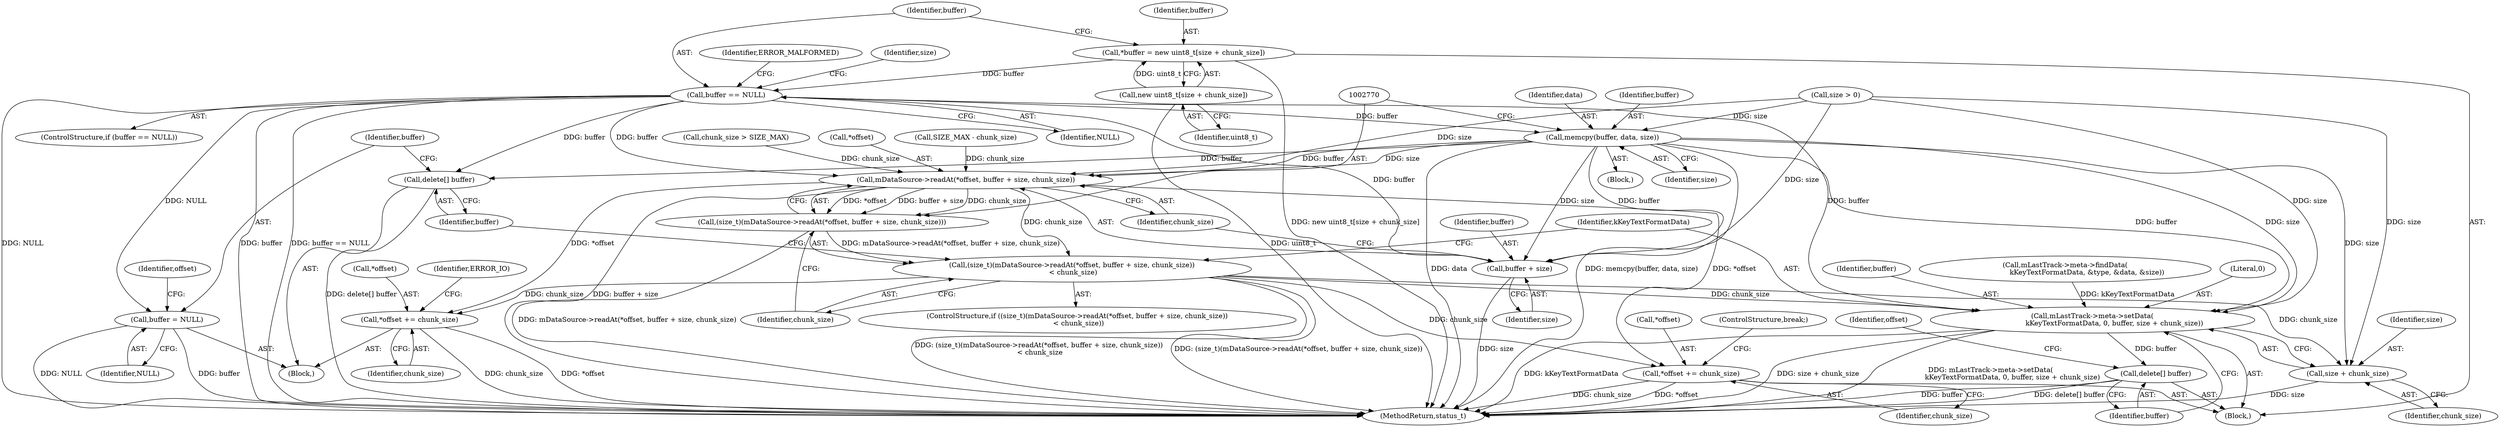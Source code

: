 digraph "0_Android_6fe85f7e15203e48df2cc3e8e1c4bc6ad49dc968@integer" {
"1002747" [label="(Call,*buffer = new uint8_t[size + chunk_size])"];
"1002749" [label="(Call,new uint8_t[size + chunk_size])"];
"1002752" [label="(Call,buffer == NULL)"];
"1002763" [label="(Call,memcpy(buffer, data, size))"];
"1002771" [label="(Call,mDataSource->readAt(*offset, buffer + size, chunk_size))"];
"1002769" [label="(Call,(size_t)(mDataSource->readAt(*offset, buffer + size, chunk_size)))"];
"1002768" [label="(Call,(size_t)(mDataSource->readAt(*offset, buffer + size, chunk_size))\n < chunk_size)"];
"1002785" [label="(Call,*offset += chunk_size)"];
"1002791" [label="(Call,mLastTrack->meta->setData(\n                    kKeyTextFormatData, 0, buffer, size + chunk_size))"];
"1002798" [label="(Call,delete[] buffer)"];
"1002795" [label="(Call,size + chunk_size)"];
"1002800" [label="(Call,*offset += chunk_size)"];
"1002774" [label="(Call,buffer + size)"];
"1002780" [label="(Call,delete[] buffer)"];
"1002782" [label="(Call,buffer = NULL)"];
"1002721" [label="(Call,mLastTrack->meta->findData(\n                    kKeyTextFormatData, &type, &data, &size))"];
"1002759" [label="(Call,size > 0)"];
"1002804" [label="(ControlStructure,break;)"];
"1002754" [label="(Identifier,NULL)"];
"1002802" [label="(Identifier,offset)"];
"1002772" [label="(Call,*offset)"];
"1002750" [label="(Identifier,uint8_t)"];
"1002800" [label="(Call,*offset += chunk_size)"];
"1002762" [label="(Block,)"];
"1002752" [label="(Call,buffer == NULL)"];
"1002931" [label="(MethodReturn,status_t)"];
"1002769" [label="(Call,(size_t)(mDataSource->readAt(*offset, buffer + size, chunk_size)))"];
"1002739" [label="(Call,SIZE_MAX - chunk_size)"];
"1002753" [label="(Identifier,buffer)"];
"1002793" [label="(Literal,0)"];
"1002797" [label="(Identifier,chunk_size)"];
"1002775" [label="(Identifier,buffer)"];
"1002792" [label="(Identifier,kKeyTextFormatData)"];
"1002783" [label="(Identifier,buffer)"];
"1002780" [label="(Call,delete[] buffer)"];
"1002764" [label="(Identifier,buffer)"];
"1002751" [label="(ControlStructure,if (buffer == NULL))"];
"1002791" [label="(Call,mLastTrack->meta->setData(\n                    kKeyTextFormatData, 0, buffer, size + chunk_size))"];
"1002796" [label="(Identifier,size)"];
"1002766" [label="(Identifier,size)"];
"1002798" [label="(Call,delete[] buffer)"];
"1002774" [label="(Call,buffer + size)"];
"1002771" [label="(Call,mDataSource->readAt(*offset, buffer + size, chunk_size))"];
"1002748" [label="(Identifier,buffer)"];
"1002749" [label="(Call,new uint8_t[size + chunk_size])"];
"1002779" [label="(Block,)"];
"1002776" [label="(Identifier,size)"];
"1002801" [label="(Call,*offset)"];
"1002781" [label="(Identifier,buffer)"];
"1002712" [label="(Block,)"];
"1002778" [label="(Identifier,chunk_size)"];
"1002784" [label="(Identifier,NULL)"];
"1002785" [label="(Call,*offset += chunk_size)"];
"1002790" [label="(Identifier,ERROR_IO)"];
"1002787" [label="(Identifier,offset)"];
"1002768" [label="(Call,(size_t)(mDataSource->readAt(*offset, buffer + size, chunk_size))\n < chunk_size)"];
"1002747" [label="(Call,*buffer = new uint8_t[size + chunk_size])"];
"1002735" [label="(Call,chunk_size > SIZE_MAX)"];
"1002767" [label="(ControlStructure,if ((size_t)(mDataSource->readAt(*offset, buffer + size, chunk_size))\n < chunk_size))"];
"1002765" [label="(Identifier,data)"];
"1002786" [label="(Call,*offset)"];
"1002799" [label="(Identifier,buffer)"];
"1002777" [label="(Identifier,chunk_size)"];
"1002757" [label="(Identifier,ERROR_MALFORMED)"];
"1002782" [label="(Call,buffer = NULL)"];
"1002760" [label="(Identifier,size)"];
"1002795" [label="(Call,size + chunk_size)"];
"1002763" [label="(Call,memcpy(buffer, data, size))"];
"1002794" [label="(Identifier,buffer)"];
"1002788" [label="(Identifier,chunk_size)"];
"1002803" [label="(Identifier,chunk_size)"];
"1002747" -> "1002712"  [label="AST: "];
"1002747" -> "1002749"  [label="CFG: "];
"1002748" -> "1002747"  [label="AST: "];
"1002749" -> "1002747"  [label="AST: "];
"1002753" -> "1002747"  [label="CFG: "];
"1002747" -> "1002931"  [label="DDG: new uint8_t[size + chunk_size]"];
"1002749" -> "1002747"  [label="DDG: uint8_t"];
"1002747" -> "1002752"  [label="DDG: buffer"];
"1002749" -> "1002750"  [label="CFG: "];
"1002750" -> "1002749"  [label="AST: "];
"1002749" -> "1002931"  [label="DDG: uint8_t"];
"1002752" -> "1002751"  [label="AST: "];
"1002752" -> "1002754"  [label="CFG: "];
"1002753" -> "1002752"  [label="AST: "];
"1002754" -> "1002752"  [label="AST: "];
"1002757" -> "1002752"  [label="CFG: "];
"1002760" -> "1002752"  [label="CFG: "];
"1002752" -> "1002931"  [label="DDG: NULL"];
"1002752" -> "1002931"  [label="DDG: buffer"];
"1002752" -> "1002931"  [label="DDG: buffer == NULL"];
"1002752" -> "1002763"  [label="DDG: buffer"];
"1002752" -> "1002771"  [label="DDG: buffer"];
"1002752" -> "1002774"  [label="DDG: buffer"];
"1002752" -> "1002780"  [label="DDG: buffer"];
"1002752" -> "1002782"  [label="DDG: NULL"];
"1002752" -> "1002791"  [label="DDG: buffer"];
"1002763" -> "1002762"  [label="AST: "];
"1002763" -> "1002766"  [label="CFG: "];
"1002764" -> "1002763"  [label="AST: "];
"1002765" -> "1002763"  [label="AST: "];
"1002766" -> "1002763"  [label="AST: "];
"1002770" -> "1002763"  [label="CFG: "];
"1002763" -> "1002931"  [label="DDG: data"];
"1002763" -> "1002931"  [label="DDG: memcpy(buffer, data, size)"];
"1002759" -> "1002763"  [label="DDG: size"];
"1002763" -> "1002771"  [label="DDG: buffer"];
"1002763" -> "1002771"  [label="DDG: size"];
"1002763" -> "1002774"  [label="DDG: buffer"];
"1002763" -> "1002774"  [label="DDG: size"];
"1002763" -> "1002780"  [label="DDG: buffer"];
"1002763" -> "1002791"  [label="DDG: buffer"];
"1002763" -> "1002791"  [label="DDG: size"];
"1002763" -> "1002795"  [label="DDG: size"];
"1002771" -> "1002769"  [label="AST: "];
"1002771" -> "1002777"  [label="CFG: "];
"1002772" -> "1002771"  [label="AST: "];
"1002774" -> "1002771"  [label="AST: "];
"1002777" -> "1002771"  [label="AST: "];
"1002769" -> "1002771"  [label="CFG: "];
"1002771" -> "1002931"  [label="DDG: buffer + size"];
"1002771" -> "1002769"  [label="DDG: *offset"];
"1002771" -> "1002769"  [label="DDG: buffer + size"];
"1002771" -> "1002769"  [label="DDG: chunk_size"];
"1002759" -> "1002771"  [label="DDG: size"];
"1002739" -> "1002771"  [label="DDG: chunk_size"];
"1002735" -> "1002771"  [label="DDG: chunk_size"];
"1002771" -> "1002768"  [label="DDG: chunk_size"];
"1002771" -> "1002785"  [label="DDG: *offset"];
"1002771" -> "1002800"  [label="DDG: *offset"];
"1002769" -> "1002768"  [label="AST: "];
"1002770" -> "1002769"  [label="AST: "];
"1002778" -> "1002769"  [label="CFG: "];
"1002769" -> "1002931"  [label="DDG: mDataSource->readAt(*offset, buffer + size, chunk_size)"];
"1002769" -> "1002768"  [label="DDG: mDataSource->readAt(*offset, buffer + size, chunk_size)"];
"1002768" -> "1002767"  [label="AST: "];
"1002768" -> "1002778"  [label="CFG: "];
"1002778" -> "1002768"  [label="AST: "];
"1002781" -> "1002768"  [label="CFG: "];
"1002792" -> "1002768"  [label="CFG: "];
"1002768" -> "1002931"  [label="DDG: (size_t)(mDataSource->readAt(*offset, buffer + size, chunk_size))\n < chunk_size"];
"1002768" -> "1002931"  [label="DDG: (size_t)(mDataSource->readAt(*offset, buffer + size, chunk_size))"];
"1002768" -> "1002785"  [label="DDG: chunk_size"];
"1002768" -> "1002791"  [label="DDG: chunk_size"];
"1002768" -> "1002795"  [label="DDG: chunk_size"];
"1002768" -> "1002800"  [label="DDG: chunk_size"];
"1002785" -> "1002779"  [label="AST: "];
"1002785" -> "1002788"  [label="CFG: "];
"1002786" -> "1002785"  [label="AST: "];
"1002788" -> "1002785"  [label="AST: "];
"1002790" -> "1002785"  [label="CFG: "];
"1002785" -> "1002931"  [label="DDG: chunk_size"];
"1002785" -> "1002931"  [label="DDG: *offset"];
"1002791" -> "1002712"  [label="AST: "];
"1002791" -> "1002795"  [label="CFG: "];
"1002792" -> "1002791"  [label="AST: "];
"1002793" -> "1002791"  [label="AST: "];
"1002794" -> "1002791"  [label="AST: "];
"1002795" -> "1002791"  [label="AST: "];
"1002799" -> "1002791"  [label="CFG: "];
"1002791" -> "1002931"  [label="DDG: mLastTrack->meta->setData(\n                    kKeyTextFormatData, 0, buffer, size + chunk_size)"];
"1002791" -> "1002931"  [label="DDG: kKeyTextFormatData"];
"1002791" -> "1002931"  [label="DDG: size + chunk_size"];
"1002721" -> "1002791"  [label="DDG: kKeyTextFormatData"];
"1002759" -> "1002791"  [label="DDG: size"];
"1002791" -> "1002798"  [label="DDG: buffer"];
"1002798" -> "1002712"  [label="AST: "];
"1002798" -> "1002799"  [label="CFG: "];
"1002799" -> "1002798"  [label="AST: "];
"1002802" -> "1002798"  [label="CFG: "];
"1002798" -> "1002931"  [label="DDG: delete[] buffer"];
"1002798" -> "1002931"  [label="DDG: buffer"];
"1002795" -> "1002797"  [label="CFG: "];
"1002796" -> "1002795"  [label="AST: "];
"1002797" -> "1002795"  [label="AST: "];
"1002795" -> "1002931"  [label="DDG: size"];
"1002759" -> "1002795"  [label="DDG: size"];
"1002800" -> "1002712"  [label="AST: "];
"1002800" -> "1002803"  [label="CFG: "];
"1002801" -> "1002800"  [label="AST: "];
"1002803" -> "1002800"  [label="AST: "];
"1002804" -> "1002800"  [label="CFG: "];
"1002800" -> "1002931"  [label="DDG: chunk_size"];
"1002800" -> "1002931"  [label="DDG: *offset"];
"1002774" -> "1002776"  [label="CFG: "];
"1002775" -> "1002774"  [label="AST: "];
"1002776" -> "1002774"  [label="AST: "];
"1002777" -> "1002774"  [label="CFG: "];
"1002774" -> "1002931"  [label="DDG: size"];
"1002759" -> "1002774"  [label="DDG: size"];
"1002780" -> "1002779"  [label="AST: "];
"1002780" -> "1002781"  [label="CFG: "];
"1002781" -> "1002780"  [label="AST: "];
"1002783" -> "1002780"  [label="CFG: "];
"1002780" -> "1002931"  [label="DDG: delete[] buffer"];
"1002782" -> "1002779"  [label="AST: "];
"1002782" -> "1002784"  [label="CFG: "];
"1002783" -> "1002782"  [label="AST: "];
"1002784" -> "1002782"  [label="AST: "];
"1002787" -> "1002782"  [label="CFG: "];
"1002782" -> "1002931"  [label="DDG: NULL"];
"1002782" -> "1002931"  [label="DDG: buffer"];
}
